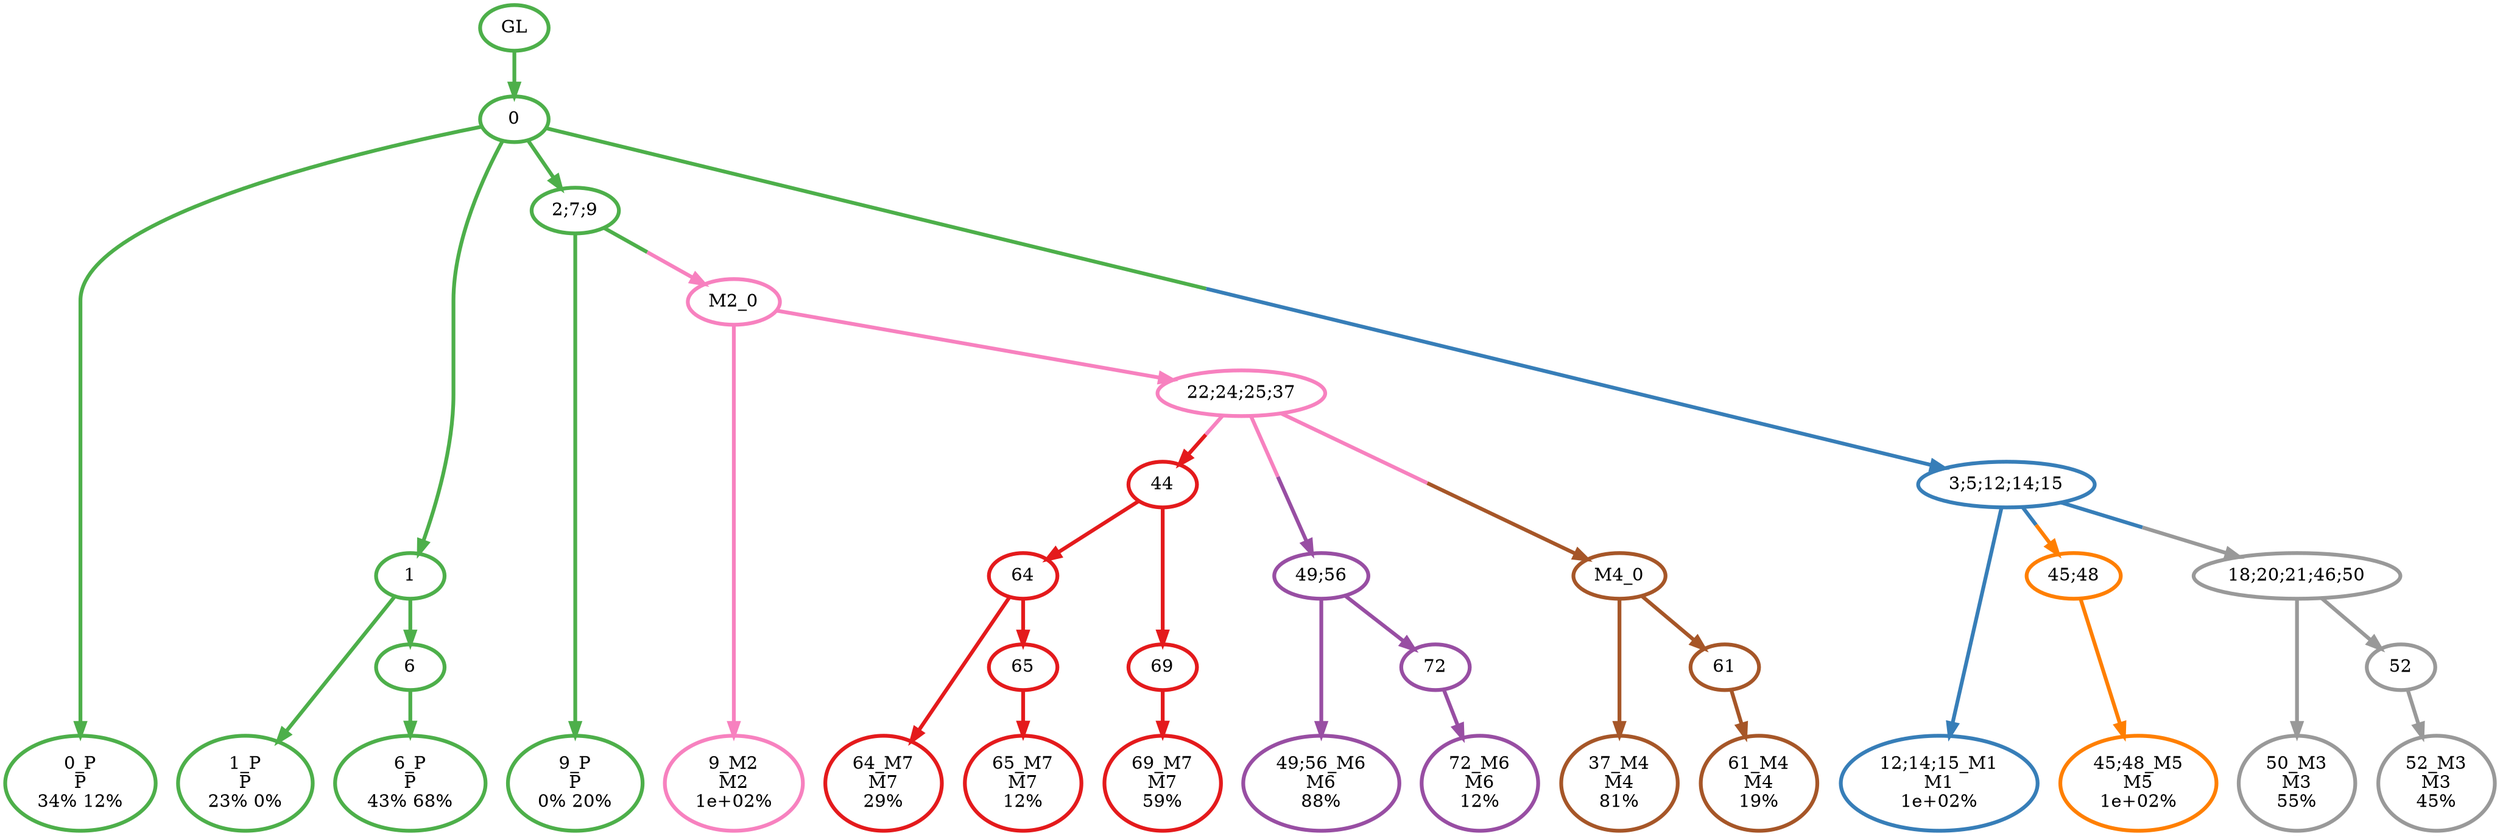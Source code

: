 digraph T {
	{
		rank=same
		32 [penwidth=3,colorscheme=set19,color=3,label="0_P\nP\n34% 12%"]
		30 [penwidth=3,colorscheme=set19,color=3,label="1_P\nP\n23% 0%"]
		28 [penwidth=3,colorscheme=set19,color=3,label="6_P\nP\n43% 68%"]
		26 [penwidth=3,colorscheme=set19,color=3,label="9_P\nP\n0% 20%"]
		24 [penwidth=3,colorscheme=set19,color=2,label="12;14;15_M1\nM1\n1e+02%"]
		23 [penwidth=3,colorscheme=set19,color=8,label="9_M2\nM2\n1e+02%"]
		22 [penwidth=3,colorscheme=set19,color=9,label="50_M3\nM3\n55%"]
		20 [penwidth=3,colorscheme=set19,color=9,label="52_M3\nM3\n45%"]
		19 [penwidth=3,colorscheme=set19,color=7,label="37_M4\nM4\n81%"]
		17 [penwidth=3,colorscheme=set19,color=7,label="61_M4\nM4\n19%"]
		16 [penwidth=3,colorscheme=set19,color=5,label="45;48_M5\nM5\n1e+02%"]
		15 [penwidth=3,colorscheme=set19,color=4,label="49;56_M6\nM6\n88%"]
		13 [penwidth=3,colorscheme=set19,color=4,label="72_M6\nM6\n12%"]
		11 [penwidth=3,colorscheme=set19,color=1,label="64_M7\nM7\n29%"]
		9 [penwidth=3,colorscheme=set19,color=1,label="65_M7\nM7\n12%"]
		7 [penwidth=3,colorscheme=set19,color=1,label="69_M7\nM7\n59%"]
	}
	34 [penwidth=3,colorscheme=set19,color=3,label="GL"]
	33 [penwidth=3,colorscheme=set19,color=3,label="0"]
	31 [penwidth=3,colorscheme=set19,color=3,label="1"]
	29 [penwidth=3,colorscheme=set19,color=3,label="6"]
	27 [penwidth=3,colorscheme=set19,color=3,label="2;7;9"]
	25 [penwidth=3,colorscheme=set19,color=8,label="22;24;25;37"]
	21 [penwidth=3,colorscheme=set19,color=9,label="52"]
	18 [penwidth=3,colorscheme=set19,color=7,label="61"]
	14 [penwidth=3,colorscheme=set19,color=4,label="72"]
	12 [penwidth=3,colorscheme=set19,color=1,label="64"]
	10 [penwidth=3,colorscheme=set19,color=1,label="65"]
	8 [penwidth=3,colorscheme=set19,color=1,label="69"]
	6 [penwidth=3,colorscheme=set19,color=1,label="44"]
	5 [penwidth=3,colorscheme=set19,color=4,label="49;56"]
	4 [penwidth=3,colorscheme=set19,color=7,label="M4_0"]
	3 [penwidth=3,colorscheme=set19,color=5,label="45;48"]
	2 [penwidth=3,colorscheme=set19,color=9,label="18;20;21;46;50"]
	1 [penwidth=3,colorscheme=set19,color=8,label="M2_0"]
	0 [penwidth=3,colorscheme=set19,color=2,label="3;5;12;14;15"]
	34 -> 33 [penwidth=3,colorscheme=set19,color=3]
	33 -> 32 [penwidth=3,colorscheme=set19,color=3]
	33 -> 31 [penwidth=3,colorscheme=set19,color=3]
	33 -> 27 [penwidth=3,colorscheme=set19,color=3]
	33 -> 0 [penwidth=3,colorscheme=set19,color="3;0.5:2"]
	31 -> 30 [penwidth=3,colorscheme=set19,color=3]
	31 -> 29 [penwidth=3,colorscheme=set19,color=3]
	29 -> 28 [penwidth=3,colorscheme=set19,color=3]
	27 -> 26 [penwidth=3,colorscheme=set19,color=3]
	27 -> 1 [penwidth=3,colorscheme=set19,color="3;0.5:8"]
	25 -> 4 [penwidth=3,colorscheme=set19,color="8;0.5:7"]
	25 -> 6 [penwidth=3,colorscheme=set19,color="8;0.5:1"]
	25 -> 5 [penwidth=3,colorscheme=set19,color="8;0.5:4"]
	21 -> 20 [penwidth=3,colorscheme=set19,color=9]
	18 -> 17 [penwidth=3,colorscheme=set19,color=7]
	14 -> 13 [penwidth=3,colorscheme=set19,color=4]
	12 -> 11 [penwidth=3,colorscheme=set19,color=1]
	12 -> 10 [penwidth=3,colorscheme=set19,color=1]
	10 -> 9 [penwidth=3,colorscheme=set19,color=1]
	8 -> 7 [penwidth=3,colorscheme=set19,color=1]
	6 -> 12 [penwidth=3,colorscheme=set19,color=1]
	6 -> 8 [penwidth=3,colorscheme=set19,color=1]
	5 -> 15 [penwidth=3,colorscheme=set19,color=4]
	5 -> 14 [penwidth=3,colorscheme=set19,color=4]
	4 -> 19 [penwidth=3,colorscheme=set19,color=7]
	4 -> 18 [penwidth=3,colorscheme=set19,color=7]
	3 -> 16 [penwidth=3,colorscheme=set19,color=5]
	2 -> 22 [penwidth=3,colorscheme=set19,color=9]
	2 -> 21 [penwidth=3,colorscheme=set19,color=9]
	1 -> 25 [penwidth=3,colorscheme=set19,color=8]
	1 -> 23 [penwidth=3,colorscheme=set19,color=8]
	0 -> 24 [penwidth=3,colorscheme=set19,color=2]
	0 -> 3 [penwidth=3,colorscheme=set19,color="2;0.5:5"]
	0 -> 2 [penwidth=3,colorscheme=set19,color="2;0.5:9"]
}
